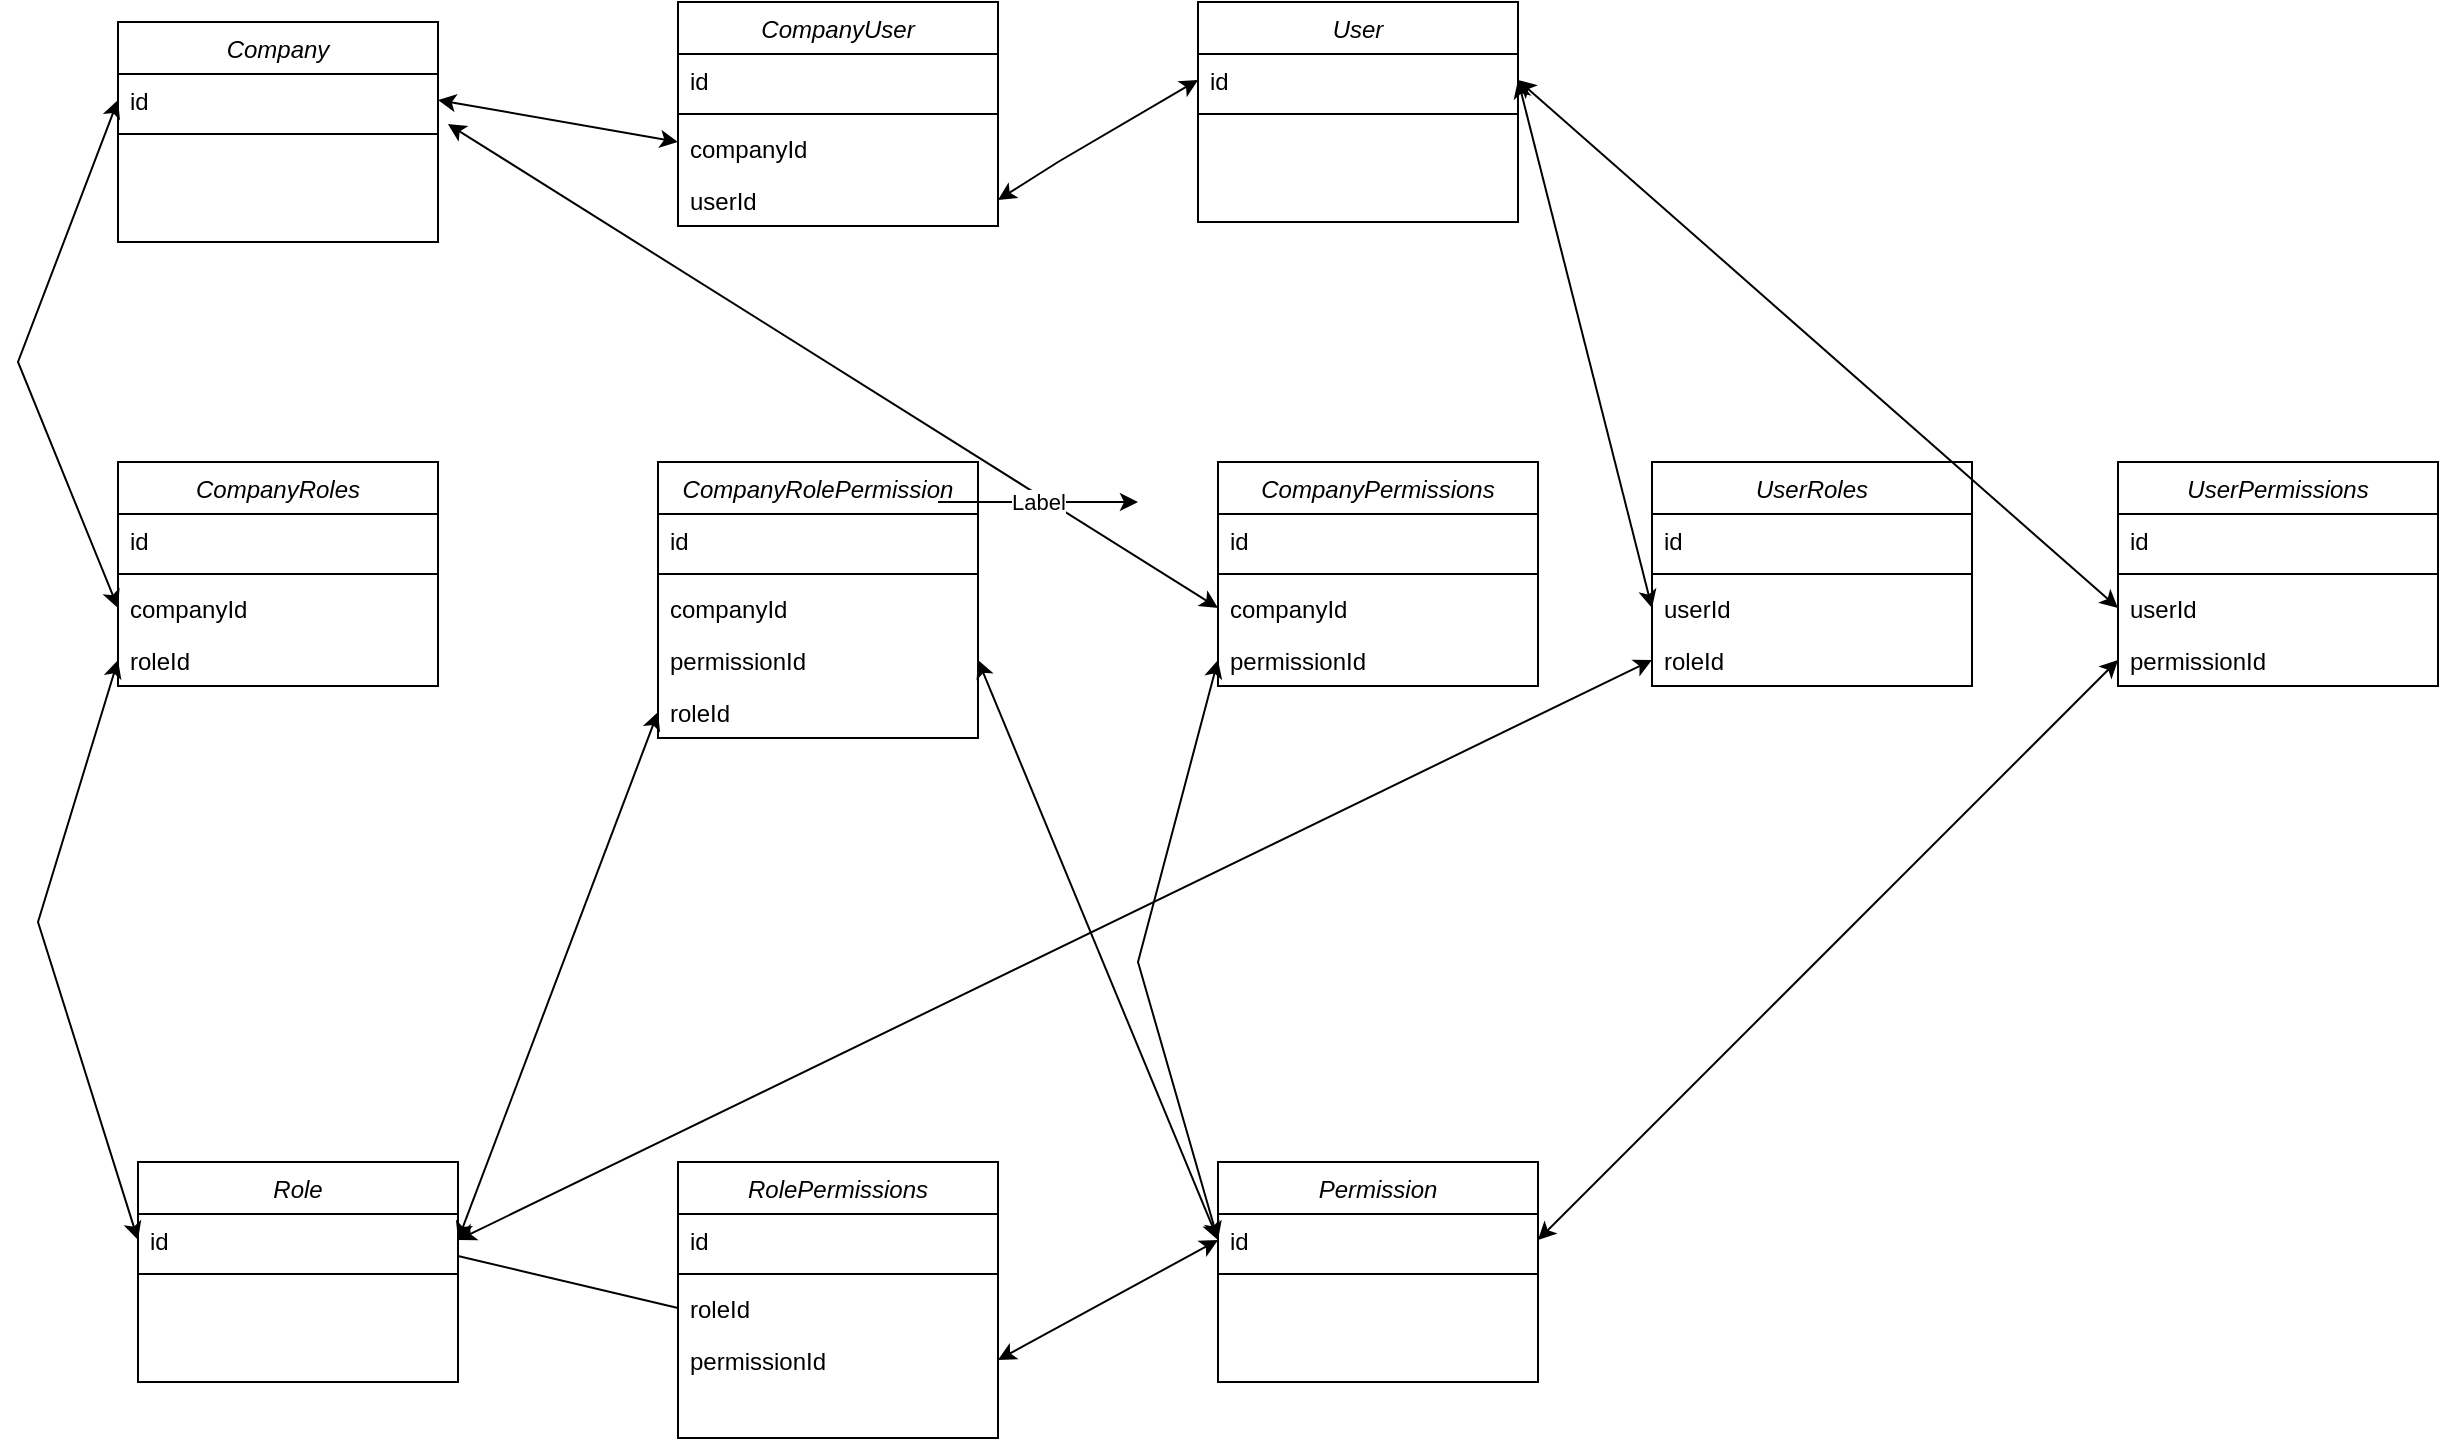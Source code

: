 <mxfile version="20.5.3" type="github">
  <diagram id="C5RBs43oDa-KdzZeNtuy" name="Page-1">
    <mxGraphModel dx="1021" dy="529" grid="1" gridSize="10" guides="1" tooltips="1" connect="1" arrows="1" fold="1" page="1" pageScale="1" pageWidth="827" pageHeight="1169" math="0" shadow="0">
      <root>
        <mxCell id="WIyWlLk6GJQsqaUBKTNV-0" />
        <mxCell id="WIyWlLk6GJQsqaUBKTNV-1" parent="WIyWlLk6GJQsqaUBKTNV-0" />
        <mxCell id="zkfFHV4jXpPFQw0GAbJ--0" value="Company" style="swimlane;fontStyle=2;align=center;verticalAlign=top;childLayout=stackLayout;horizontal=1;startSize=26;horizontalStack=0;resizeParent=1;resizeLast=0;collapsible=1;marginBottom=0;rounded=0;shadow=0;strokeWidth=1;" parent="WIyWlLk6GJQsqaUBKTNV-1" vertex="1">
          <mxGeometry x="60" y="110" width="160" height="110" as="geometry">
            <mxRectangle x="230" y="140" width="160" height="26" as="alternateBounds" />
          </mxGeometry>
        </mxCell>
        <mxCell id="zkfFHV4jXpPFQw0GAbJ--2" value="id" style="text;align=left;verticalAlign=top;spacingLeft=4;spacingRight=4;overflow=hidden;rotatable=0;points=[[0,0.5],[1,0.5]];portConstraint=eastwest;rounded=0;shadow=0;html=0;" parent="zkfFHV4jXpPFQw0GAbJ--0" vertex="1">
          <mxGeometry y="26" width="160" height="26" as="geometry" />
        </mxCell>
        <mxCell id="zkfFHV4jXpPFQw0GAbJ--4" value="" style="line;html=1;strokeWidth=1;align=left;verticalAlign=middle;spacingTop=-1;spacingLeft=3;spacingRight=3;rotatable=0;labelPosition=right;points=[];portConstraint=eastwest;" parent="zkfFHV4jXpPFQw0GAbJ--0" vertex="1">
          <mxGeometry y="52" width="160" height="8" as="geometry" />
        </mxCell>
        <mxCell id="5Kr2BbDcIv7rWiBYHDBr-1" value="User" style="swimlane;fontStyle=2;align=center;verticalAlign=top;childLayout=stackLayout;horizontal=1;startSize=26;horizontalStack=0;resizeParent=1;resizeLast=0;collapsible=1;marginBottom=0;rounded=0;shadow=0;strokeWidth=1;" vertex="1" parent="WIyWlLk6GJQsqaUBKTNV-1">
          <mxGeometry x="600" y="100" width="160" height="110" as="geometry">
            <mxRectangle x="230" y="140" width="160" height="26" as="alternateBounds" />
          </mxGeometry>
        </mxCell>
        <mxCell id="5Kr2BbDcIv7rWiBYHDBr-2" value="id" style="text;align=left;verticalAlign=top;spacingLeft=4;spacingRight=4;overflow=hidden;rotatable=0;points=[[0,0.5],[1,0.5]];portConstraint=eastwest;rounded=0;shadow=0;html=0;" vertex="1" parent="5Kr2BbDcIv7rWiBYHDBr-1">
          <mxGeometry y="26" width="160" height="26" as="geometry" />
        </mxCell>
        <mxCell id="5Kr2BbDcIv7rWiBYHDBr-3" value="" style="line;html=1;strokeWidth=1;align=left;verticalAlign=middle;spacingTop=-1;spacingLeft=3;spacingRight=3;rotatable=0;labelPosition=right;points=[];portConstraint=eastwest;" vertex="1" parent="5Kr2BbDcIv7rWiBYHDBr-1">
          <mxGeometry y="52" width="160" height="8" as="geometry" />
        </mxCell>
        <mxCell id="5Kr2BbDcIv7rWiBYHDBr-4" value="Role" style="swimlane;fontStyle=2;align=center;verticalAlign=top;childLayout=stackLayout;horizontal=1;startSize=26;horizontalStack=0;resizeParent=1;resizeLast=0;collapsible=1;marginBottom=0;rounded=0;shadow=0;strokeWidth=1;" vertex="1" parent="WIyWlLk6GJQsqaUBKTNV-1">
          <mxGeometry x="70" y="680" width="160" height="110" as="geometry">
            <mxRectangle x="230" y="140" width="160" height="26" as="alternateBounds" />
          </mxGeometry>
        </mxCell>
        <mxCell id="5Kr2BbDcIv7rWiBYHDBr-5" value="id" style="text;align=left;verticalAlign=top;spacingLeft=4;spacingRight=4;overflow=hidden;rotatable=0;points=[[0,0.5],[1,0.5]];portConstraint=eastwest;rounded=0;shadow=0;html=0;" vertex="1" parent="5Kr2BbDcIv7rWiBYHDBr-4">
          <mxGeometry y="26" width="160" height="26" as="geometry" />
        </mxCell>
        <mxCell id="5Kr2BbDcIv7rWiBYHDBr-6" value="" style="line;html=1;strokeWidth=1;align=left;verticalAlign=middle;spacingTop=-1;spacingLeft=3;spacingRight=3;rotatable=0;labelPosition=right;points=[];portConstraint=eastwest;" vertex="1" parent="5Kr2BbDcIv7rWiBYHDBr-4">
          <mxGeometry y="52" width="160" height="8" as="geometry" />
        </mxCell>
        <mxCell id="5Kr2BbDcIv7rWiBYHDBr-7" value="Permission" style="swimlane;fontStyle=2;align=center;verticalAlign=top;childLayout=stackLayout;horizontal=1;startSize=26;horizontalStack=0;resizeParent=1;resizeLast=0;collapsible=1;marginBottom=0;rounded=0;shadow=0;strokeWidth=1;" vertex="1" parent="WIyWlLk6GJQsqaUBKTNV-1">
          <mxGeometry x="610" y="680" width="160" height="110" as="geometry">
            <mxRectangle x="230" y="140" width="160" height="26" as="alternateBounds" />
          </mxGeometry>
        </mxCell>
        <mxCell id="5Kr2BbDcIv7rWiBYHDBr-8" value="id" style="text;align=left;verticalAlign=top;spacingLeft=4;spacingRight=4;overflow=hidden;rotatable=0;points=[[0,0.5],[1,0.5]];portConstraint=eastwest;rounded=0;shadow=0;html=0;" vertex="1" parent="5Kr2BbDcIv7rWiBYHDBr-7">
          <mxGeometry y="26" width="160" height="26" as="geometry" />
        </mxCell>
        <mxCell id="5Kr2BbDcIv7rWiBYHDBr-9" value="" style="line;html=1;strokeWidth=1;align=left;verticalAlign=middle;spacingTop=-1;spacingLeft=3;spacingRight=3;rotatable=0;labelPosition=right;points=[];portConstraint=eastwest;" vertex="1" parent="5Kr2BbDcIv7rWiBYHDBr-7">
          <mxGeometry y="52" width="160" height="8" as="geometry" />
        </mxCell>
        <mxCell id="5Kr2BbDcIv7rWiBYHDBr-10" value="RolePermissions" style="swimlane;fontStyle=2;align=center;verticalAlign=top;childLayout=stackLayout;horizontal=1;startSize=26;horizontalStack=0;resizeParent=1;resizeLast=0;collapsible=1;marginBottom=0;rounded=0;shadow=0;strokeWidth=1;" vertex="1" parent="WIyWlLk6GJQsqaUBKTNV-1">
          <mxGeometry x="340" y="680" width="160" height="138" as="geometry">
            <mxRectangle x="230" y="140" width="160" height="26" as="alternateBounds" />
          </mxGeometry>
        </mxCell>
        <mxCell id="5Kr2BbDcIv7rWiBYHDBr-11" value="id" style="text;align=left;verticalAlign=top;spacingLeft=4;spacingRight=4;overflow=hidden;rotatable=0;points=[[0,0.5],[1,0.5]];portConstraint=eastwest;rounded=0;shadow=0;html=0;" vertex="1" parent="5Kr2BbDcIv7rWiBYHDBr-10">
          <mxGeometry y="26" width="160" height="26" as="geometry" />
        </mxCell>
        <mxCell id="5Kr2BbDcIv7rWiBYHDBr-12" value="" style="line;html=1;strokeWidth=1;align=left;verticalAlign=middle;spacingTop=-1;spacingLeft=3;spacingRight=3;rotatable=0;labelPosition=right;points=[];portConstraint=eastwest;" vertex="1" parent="5Kr2BbDcIv7rWiBYHDBr-10">
          <mxGeometry y="52" width="160" height="8" as="geometry" />
        </mxCell>
        <mxCell id="5Kr2BbDcIv7rWiBYHDBr-14" value="roleId" style="text;align=left;verticalAlign=top;spacingLeft=4;spacingRight=4;overflow=hidden;rotatable=0;points=[[0,0.5],[1,0.5]];portConstraint=eastwest;rounded=0;shadow=0;html=0;" vertex="1" parent="5Kr2BbDcIv7rWiBYHDBr-10">
          <mxGeometry y="60" width="160" height="26" as="geometry" />
        </mxCell>
        <mxCell id="5Kr2BbDcIv7rWiBYHDBr-15" value="permissionId" style="text;align=left;verticalAlign=top;spacingLeft=4;spacingRight=4;overflow=hidden;rotatable=0;points=[[0,0.5],[1,0.5]];portConstraint=eastwest;rounded=0;shadow=0;html=0;" vertex="1" parent="5Kr2BbDcIv7rWiBYHDBr-10">
          <mxGeometry y="86" width="160" height="26" as="geometry" />
        </mxCell>
        <mxCell id="5Kr2BbDcIv7rWiBYHDBr-25" value="" style="endArrow=none;html=1;rounded=0;exitX=1;exitY=0.808;exitDx=0;exitDy=0;exitPerimeter=0;entryX=0;entryY=0.5;entryDx=0;entryDy=0;" edge="1" parent="WIyWlLk6GJQsqaUBKTNV-1" source="5Kr2BbDcIv7rWiBYHDBr-5" target="5Kr2BbDcIv7rWiBYHDBr-14">
          <mxGeometry width="50" height="50" relative="1" as="geometry">
            <mxPoint x="390" y="680" as="sourcePoint" />
            <mxPoint x="330" y="720" as="targetPoint" />
          </mxGeometry>
        </mxCell>
        <mxCell id="5Kr2BbDcIv7rWiBYHDBr-26" value="" style="endArrow=classic;startArrow=classic;html=1;rounded=0;entryX=0;entryY=0.5;entryDx=0;entryDy=0;exitX=1;exitY=0.5;exitDx=0;exitDy=0;" edge="1" parent="WIyWlLk6GJQsqaUBKTNV-1" source="5Kr2BbDcIv7rWiBYHDBr-15" target="5Kr2BbDcIv7rWiBYHDBr-8">
          <mxGeometry width="50" height="50" relative="1" as="geometry">
            <mxPoint x="390" y="680" as="sourcePoint" />
            <mxPoint x="440" y="630" as="targetPoint" />
            <Array as="points" />
          </mxGeometry>
        </mxCell>
        <mxCell id="5Kr2BbDcIv7rWiBYHDBr-27" value="CompanyUser" style="swimlane;fontStyle=2;align=center;verticalAlign=top;childLayout=stackLayout;horizontal=1;startSize=26;horizontalStack=0;resizeParent=1;resizeLast=0;collapsible=1;marginBottom=0;rounded=0;shadow=0;strokeWidth=1;" vertex="1" parent="WIyWlLk6GJQsqaUBKTNV-1">
          <mxGeometry x="340" y="100" width="160" height="112" as="geometry">
            <mxRectangle x="230" y="140" width="160" height="26" as="alternateBounds" />
          </mxGeometry>
        </mxCell>
        <mxCell id="5Kr2BbDcIv7rWiBYHDBr-28" value="id" style="text;align=left;verticalAlign=top;spacingLeft=4;spacingRight=4;overflow=hidden;rotatable=0;points=[[0,0.5],[1,0.5]];portConstraint=eastwest;rounded=0;shadow=0;html=0;" vertex="1" parent="5Kr2BbDcIv7rWiBYHDBr-27">
          <mxGeometry y="26" width="160" height="26" as="geometry" />
        </mxCell>
        <mxCell id="5Kr2BbDcIv7rWiBYHDBr-29" value="" style="line;html=1;strokeWidth=1;align=left;verticalAlign=middle;spacingTop=-1;spacingLeft=3;spacingRight=3;rotatable=0;labelPosition=right;points=[];portConstraint=eastwest;" vertex="1" parent="5Kr2BbDcIv7rWiBYHDBr-27">
          <mxGeometry y="52" width="160" height="8" as="geometry" />
        </mxCell>
        <mxCell id="5Kr2BbDcIv7rWiBYHDBr-31" value="companyId" style="text;align=left;verticalAlign=top;spacingLeft=4;spacingRight=4;overflow=hidden;rotatable=0;points=[[0,0.5],[1,0.5]];portConstraint=eastwest;rounded=0;shadow=0;html=0;" vertex="1" parent="5Kr2BbDcIv7rWiBYHDBr-27">
          <mxGeometry y="60" width="160" height="26" as="geometry" />
        </mxCell>
        <mxCell id="5Kr2BbDcIv7rWiBYHDBr-32" value="userId" style="text;align=left;verticalAlign=top;spacingLeft=4;spacingRight=4;overflow=hidden;rotatable=0;points=[[0,0.5],[1,0.5]];portConstraint=eastwest;rounded=0;shadow=0;html=0;" vertex="1" parent="5Kr2BbDcIv7rWiBYHDBr-27">
          <mxGeometry y="86" width="160" height="26" as="geometry" />
        </mxCell>
        <mxCell id="5Kr2BbDcIv7rWiBYHDBr-30" value="" style="endArrow=classic;startArrow=classic;html=1;rounded=0;exitX=1;exitY=0.5;exitDx=0;exitDy=0;" edge="1" parent="WIyWlLk6GJQsqaUBKTNV-1" source="zkfFHV4jXpPFQw0GAbJ--2">
          <mxGeometry width="50" height="50" relative="1" as="geometry">
            <mxPoint x="270" y="150" as="sourcePoint" />
            <mxPoint x="340" y="170" as="targetPoint" />
          </mxGeometry>
        </mxCell>
        <mxCell id="5Kr2BbDcIv7rWiBYHDBr-34" value="" style="endArrow=classic;startArrow=classic;html=1;rounded=0;exitX=1;exitY=0.5;exitDx=0;exitDy=0;entryX=0;entryY=0.5;entryDx=0;entryDy=0;" edge="1" parent="WIyWlLk6GJQsqaUBKTNV-1" source="5Kr2BbDcIv7rWiBYHDBr-32" target="5Kr2BbDcIv7rWiBYHDBr-2">
          <mxGeometry width="50" height="50" relative="1" as="geometry">
            <mxPoint x="390" y="380" as="sourcePoint" />
            <mxPoint x="440" y="330" as="targetPoint" />
            <Array as="points">
              <mxPoint x="530" y="180" />
            </Array>
          </mxGeometry>
        </mxCell>
        <mxCell id="5Kr2BbDcIv7rWiBYHDBr-35" value="CompanyRoles" style="swimlane;fontStyle=2;align=center;verticalAlign=top;childLayout=stackLayout;horizontal=1;startSize=26;horizontalStack=0;resizeParent=1;resizeLast=0;collapsible=1;marginBottom=0;rounded=0;shadow=0;strokeWidth=1;" vertex="1" parent="WIyWlLk6GJQsqaUBKTNV-1">
          <mxGeometry x="60" y="330" width="160" height="112" as="geometry">
            <mxRectangle x="230" y="140" width="160" height="26" as="alternateBounds" />
          </mxGeometry>
        </mxCell>
        <mxCell id="5Kr2BbDcIv7rWiBYHDBr-36" value="id" style="text;align=left;verticalAlign=top;spacingLeft=4;spacingRight=4;overflow=hidden;rotatable=0;points=[[0,0.5],[1,0.5]];portConstraint=eastwest;rounded=0;shadow=0;html=0;" vertex="1" parent="5Kr2BbDcIv7rWiBYHDBr-35">
          <mxGeometry y="26" width="160" height="26" as="geometry" />
        </mxCell>
        <mxCell id="5Kr2BbDcIv7rWiBYHDBr-37" value="" style="line;html=1;strokeWidth=1;align=left;verticalAlign=middle;spacingTop=-1;spacingLeft=3;spacingRight=3;rotatable=0;labelPosition=right;points=[];portConstraint=eastwest;" vertex="1" parent="5Kr2BbDcIv7rWiBYHDBr-35">
          <mxGeometry y="52" width="160" height="8" as="geometry" />
        </mxCell>
        <mxCell id="5Kr2BbDcIv7rWiBYHDBr-38" value="companyId" style="text;align=left;verticalAlign=top;spacingLeft=4;spacingRight=4;overflow=hidden;rotatable=0;points=[[0,0.5],[1,0.5]];portConstraint=eastwest;rounded=0;shadow=0;html=0;" vertex="1" parent="5Kr2BbDcIv7rWiBYHDBr-35">
          <mxGeometry y="60" width="160" height="26" as="geometry" />
        </mxCell>
        <mxCell id="5Kr2BbDcIv7rWiBYHDBr-39" value="roleId" style="text;align=left;verticalAlign=top;spacingLeft=4;spacingRight=4;overflow=hidden;rotatable=0;points=[[0,0.5],[1,0.5]];portConstraint=eastwest;rounded=0;shadow=0;html=0;" vertex="1" parent="5Kr2BbDcIv7rWiBYHDBr-35">
          <mxGeometry y="86" width="160" height="26" as="geometry" />
        </mxCell>
        <mxCell id="5Kr2BbDcIv7rWiBYHDBr-41" value="" style="endArrow=classic;startArrow=classic;html=1;rounded=0;exitX=0;exitY=0.5;exitDx=0;exitDy=0;entryX=0;entryY=0.5;entryDx=0;entryDy=0;" edge="1" parent="WIyWlLk6GJQsqaUBKTNV-1" source="5Kr2BbDcIv7rWiBYHDBr-38" target="zkfFHV4jXpPFQw0GAbJ--2">
          <mxGeometry width="50" height="50" relative="1" as="geometry">
            <mxPoint x="170" y="280" as="sourcePoint" />
            <mxPoint x="50" y="150" as="targetPoint" />
            <Array as="points">
              <mxPoint x="10" y="280" />
            </Array>
          </mxGeometry>
        </mxCell>
        <mxCell id="5Kr2BbDcIv7rWiBYHDBr-44" value="" style="endArrow=classic;startArrow=classic;html=1;rounded=0;entryX=0;entryY=0.5;entryDx=0;entryDy=0;exitX=0;exitY=0.5;exitDx=0;exitDy=0;" edge="1" parent="WIyWlLk6GJQsqaUBKTNV-1" source="5Kr2BbDcIv7rWiBYHDBr-5" target="5Kr2BbDcIv7rWiBYHDBr-39">
          <mxGeometry width="50" height="50" relative="1" as="geometry">
            <mxPoint x="170" y="780" as="sourcePoint" />
            <mxPoint x="220" y="730" as="targetPoint" />
            <Array as="points">
              <mxPoint x="20" y="560" />
            </Array>
          </mxGeometry>
        </mxCell>
        <mxCell id="5Kr2BbDcIv7rWiBYHDBr-45" value="CompanyPermissions" style="swimlane;fontStyle=2;align=center;verticalAlign=top;childLayout=stackLayout;horizontal=1;startSize=26;horizontalStack=0;resizeParent=1;resizeLast=0;collapsible=1;marginBottom=0;rounded=0;shadow=0;strokeWidth=1;" vertex="1" parent="WIyWlLk6GJQsqaUBKTNV-1">
          <mxGeometry x="610" y="330" width="160" height="112" as="geometry">
            <mxRectangle x="230" y="140" width="160" height="26" as="alternateBounds" />
          </mxGeometry>
        </mxCell>
        <mxCell id="5Kr2BbDcIv7rWiBYHDBr-46" value="id" style="text;align=left;verticalAlign=top;spacingLeft=4;spacingRight=4;overflow=hidden;rotatable=0;points=[[0,0.5],[1,0.5]];portConstraint=eastwest;rounded=0;shadow=0;html=0;" vertex="1" parent="5Kr2BbDcIv7rWiBYHDBr-45">
          <mxGeometry y="26" width="160" height="26" as="geometry" />
        </mxCell>
        <mxCell id="5Kr2BbDcIv7rWiBYHDBr-47" value="" style="line;html=1;strokeWidth=1;align=left;verticalAlign=middle;spacingTop=-1;spacingLeft=3;spacingRight=3;rotatable=0;labelPosition=right;points=[];portConstraint=eastwest;" vertex="1" parent="5Kr2BbDcIv7rWiBYHDBr-45">
          <mxGeometry y="52" width="160" height="8" as="geometry" />
        </mxCell>
        <mxCell id="5Kr2BbDcIv7rWiBYHDBr-48" value="companyId" style="text;align=left;verticalAlign=top;spacingLeft=4;spacingRight=4;overflow=hidden;rotatable=0;points=[[0,0.5],[1,0.5]];portConstraint=eastwest;rounded=0;shadow=0;html=0;" vertex="1" parent="5Kr2BbDcIv7rWiBYHDBr-45">
          <mxGeometry y="60" width="160" height="26" as="geometry" />
        </mxCell>
        <mxCell id="5Kr2BbDcIv7rWiBYHDBr-49" value="permissionId" style="text;align=left;verticalAlign=top;spacingLeft=4;spacingRight=4;overflow=hidden;rotatable=0;points=[[0,0.5],[1,0.5]];portConstraint=eastwest;rounded=0;shadow=0;html=0;" vertex="1" parent="5Kr2BbDcIv7rWiBYHDBr-45">
          <mxGeometry y="86" width="160" height="26" as="geometry" />
        </mxCell>
        <mxCell id="5Kr2BbDcIv7rWiBYHDBr-50" value="" style="endArrow=classic;startArrow=classic;html=1;rounded=0;entryX=0;entryY=0.5;entryDx=0;entryDy=0;exitX=1.031;exitY=0.962;exitDx=0;exitDy=0;exitPerimeter=0;" edge="1" parent="WIyWlLk6GJQsqaUBKTNV-1" source="zkfFHV4jXpPFQw0GAbJ--2" target="5Kr2BbDcIv7rWiBYHDBr-48">
          <mxGeometry width="50" height="50" relative="1" as="geometry">
            <mxPoint x="410" y="280" as="sourcePoint" />
            <mxPoint x="460" y="230" as="targetPoint" />
          </mxGeometry>
        </mxCell>
        <mxCell id="5Kr2BbDcIv7rWiBYHDBr-51" value="" style="endArrow=classic;startArrow=classic;html=1;rounded=0;entryX=0;entryY=0.5;entryDx=0;entryDy=0;exitX=0;exitY=0.5;exitDx=0;exitDy=0;" edge="1" parent="WIyWlLk6GJQsqaUBKTNV-1" source="5Kr2BbDcIv7rWiBYHDBr-8" target="5Kr2BbDcIv7rWiBYHDBr-49">
          <mxGeometry width="50" height="50" relative="1" as="geometry">
            <mxPoint x="410" y="480" as="sourcePoint" />
            <mxPoint x="460" y="430" as="targetPoint" />
            <Array as="points">
              <mxPoint x="570" y="580" />
            </Array>
          </mxGeometry>
        </mxCell>
        <mxCell id="5Kr2BbDcIv7rWiBYHDBr-52" value="CompanyRolePermission" style="swimlane;fontStyle=2;align=center;verticalAlign=top;childLayout=stackLayout;horizontal=1;startSize=26;horizontalStack=0;resizeParent=1;resizeLast=0;collapsible=1;marginBottom=0;rounded=0;shadow=0;strokeWidth=1;" vertex="1" parent="WIyWlLk6GJQsqaUBKTNV-1">
          <mxGeometry x="330" y="330" width="160" height="138" as="geometry">
            <mxRectangle x="230" y="140" width="160" height="26" as="alternateBounds" />
          </mxGeometry>
        </mxCell>
        <mxCell id="5Kr2BbDcIv7rWiBYHDBr-53" value="id" style="text;align=left;verticalAlign=top;spacingLeft=4;spacingRight=4;overflow=hidden;rotatable=0;points=[[0,0.5],[1,0.5]];portConstraint=eastwest;rounded=0;shadow=0;html=0;" vertex="1" parent="5Kr2BbDcIv7rWiBYHDBr-52">
          <mxGeometry y="26" width="160" height="26" as="geometry" />
        </mxCell>
        <mxCell id="5Kr2BbDcIv7rWiBYHDBr-54" value="" style="line;html=1;strokeWidth=1;align=left;verticalAlign=middle;spacingTop=-1;spacingLeft=3;spacingRight=3;rotatable=0;labelPosition=right;points=[];portConstraint=eastwest;" vertex="1" parent="5Kr2BbDcIv7rWiBYHDBr-52">
          <mxGeometry y="52" width="160" height="8" as="geometry" />
        </mxCell>
        <mxCell id="5Kr2BbDcIv7rWiBYHDBr-55" value="companyId" style="text;align=left;verticalAlign=top;spacingLeft=4;spacingRight=4;overflow=hidden;rotatable=0;points=[[0,0.5],[1,0.5]];portConstraint=eastwest;rounded=0;shadow=0;html=0;" vertex="1" parent="5Kr2BbDcIv7rWiBYHDBr-52">
          <mxGeometry y="60" width="160" height="26" as="geometry" />
        </mxCell>
        <mxCell id="5Kr2BbDcIv7rWiBYHDBr-56" value="permissionId" style="text;align=left;verticalAlign=top;spacingLeft=4;spacingRight=4;overflow=hidden;rotatable=0;points=[[0,0.5],[1,0.5]];portConstraint=eastwest;rounded=0;shadow=0;html=0;" vertex="1" parent="5Kr2BbDcIv7rWiBYHDBr-52">
          <mxGeometry y="86" width="160" height="26" as="geometry" />
        </mxCell>
        <mxCell id="5Kr2BbDcIv7rWiBYHDBr-57" value="roleId" style="text;align=left;verticalAlign=top;spacingLeft=4;spacingRight=4;overflow=hidden;rotatable=0;points=[[0,0.5],[1,0.5]];portConstraint=eastwest;rounded=0;shadow=0;html=0;" vertex="1" parent="5Kr2BbDcIv7rWiBYHDBr-52">
          <mxGeometry y="112" width="160" height="26" as="geometry" />
        </mxCell>
        <mxCell id="5Kr2BbDcIv7rWiBYHDBr-58" value="" style="endArrow=classic;startArrow=classic;html=1;rounded=0;entryX=1;entryY=0.5;entryDx=0;entryDy=0;exitX=0;exitY=0.5;exitDx=0;exitDy=0;" edge="1" parent="WIyWlLk6GJQsqaUBKTNV-1" source="5Kr2BbDcIv7rWiBYHDBr-8" target="5Kr2BbDcIv7rWiBYHDBr-56">
          <mxGeometry width="50" height="50" relative="1" as="geometry">
            <mxPoint x="410" y="510" as="sourcePoint" />
            <mxPoint x="460" y="460" as="targetPoint" />
          </mxGeometry>
        </mxCell>
        <mxCell id="5Kr2BbDcIv7rWiBYHDBr-59" value="" style="endArrow=classic;startArrow=classic;html=1;rounded=0;exitX=1;exitY=0.5;exitDx=0;exitDy=0;entryX=0;entryY=0.5;entryDx=0;entryDy=0;" edge="1" parent="WIyWlLk6GJQsqaUBKTNV-1" source="5Kr2BbDcIv7rWiBYHDBr-5" target="5Kr2BbDcIv7rWiBYHDBr-57">
          <mxGeometry width="50" height="50" relative="1" as="geometry">
            <mxPoint x="410" y="610" as="sourcePoint" />
            <mxPoint x="460" y="560" as="targetPoint" />
          </mxGeometry>
        </mxCell>
        <mxCell id="5Kr2BbDcIv7rWiBYHDBr-60" value="UserRoles" style="swimlane;fontStyle=2;align=center;verticalAlign=top;childLayout=stackLayout;horizontal=1;startSize=26;horizontalStack=0;resizeParent=1;resizeLast=0;collapsible=1;marginBottom=0;rounded=0;shadow=0;strokeWidth=1;" vertex="1" parent="WIyWlLk6GJQsqaUBKTNV-1">
          <mxGeometry x="827" y="330" width="160" height="112" as="geometry">
            <mxRectangle x="230" y="140" width="160" height="26" as="alternateBounds" />
          </mxGeometry>
        </mxCell>
        <mxCell id="5Kr2BbDcIv7rWiBYHDBr-61" value="id" style="text;align=left;verticalAlign=top;spacingLeft=4;spacingRight=4;overflow=hidden;rotatable=0;points=[[0,0.5],[1,0.5]];portConstraint=eastwest;rounded=0;shadow=0;html=0;" vertex="1" parent="5Kr2BbDcIv7rWiBYHDBr-60">
          <mxGeometry y="26" width="160" height="26" as="geometry" />
        </mxCell>
        <mxCell id="5Kr2BbDcIv7rWiBYHDBr-62" value="" style="line;html=1;strokeWidth=1;align=left;verticalAlign=middle;spacingTop=-1;spacingLeft=3;spacingRight=3;rotatable=0;labelPosition=right;points=[];portConstraint=eastwest;" vertex="1" parent="5Kr2BbDcIv7rWiBYHDBr-60">
          <mxGeometry y="52" width="160" height="8" as="geometry" />
        </mxCell>
        <mxCell id="5Kr2BbDcIv7rWiBYHDBr-63" value="userId" style="text;align=left;verticalAlign=top;spacingLeft=4;spacingRight=4;overflow=hidden;rotatable=0;points=[[0,0.5],[1,0.5]];portConstraint=eastwest;rounded=0;shadow=0;html=0;" vertex="1" parent="5Kr2BbDcIv7rWiBYHDBr-60">
          <mxGeometry y="60" width="160" height="26" as="geometry" />
        </mxCell>
        <mxCell id="5Kr2BbDcIv7rWiBYHDBr-64" value="roleId" style="text;align=left;verticalAlign=top;spacingLeft=4;spacingRight=4;overflow=hidden;rotatable=0;points=[[0,0.5],[1,0.5]];portConstraint=eastwest;rounded=0;shadow=0;html=0;" vertex="1" parent="5Kr2BbDcIv7rWiBYHDBr-60">
          <mxGeometry y="86" width="160" height="26" as="geometry" />
        </mxCell>
        <mxCell id="5Kr2BbDcIv7rWiBYHDBr-65" value="UserPermissions" style="swimlane;fontStyle=2;align=center;verticalAlign=top;childLayout=stackLayout;horizontal=1;startSize=26;horizontalStack=0;resizeParent=1;resizeLast=0;collapsible=1;marginBottom=0;rounded=0;shadow=0;strokeWidth=1;" vertex="1" parent="WIyWlLk6GJQsqaUBKTNV-1">
          <mxGeometry x="1060" y="330" width="160" height="112" as="geometry">
            <mxRectangle x="230" y="140" width="160" height="26" as="alternateBounds" />
          </mxGeometry>
        </mxCell>
        <mxCell id="5Kr2BbDcIv7rWiBYHDBr-66" value="id" style="text;align=left;verticalAlign=top;spacingLeft=4;spacingRight=4;overflow=hidden;rotatable=0;points=[[0,0.5],[1,0.5]];portConstraint=eastwest;rounded=0;shadow=0;html=0;" vertex="1" parent="5Kr2BbDcIv7rWiBYHDBr-65">
          <mxGeometry y="26" width="160" height="26" as="geometry" />
        </mxCell>
        <mxCell id="5Kr2BbDcIv7rWiBYHDBr-67" value="" style="line;html=1;strokeWidth=1;align=left;verticalAlign=middle;spacingTop=-1;spacingLeft=3;spacingRight=3;rotatable=0;labelPosition=right;points=[];portConstraint=eastwest;" vertex="1" parent="5Kr2BbDcIv7rWiBYHDBr-65">
          <mxGeometry y="52" width="160" height="8" as="geometry" />
        </mxCell>
        <mxCell id="5Kr2BbDcIv7rWiBYHDBr-68" value="userId" style="text;align=left;verticalAlign=top;spacingLeft=4;spacingRight=4;overflow=hidden;rotatable=0;points=[[0,0.5],[1,0.5]];portConstraint=eastwest;rounded=0;shadow=0;html=0;" vertex="1" parent="5Kr2BbDcIv7rWiBYHDBr-65">
          <mxGeometry y="60" width="160" height="26" as="geometry" />
        </mxCell>
        <mxCell id="5Kr2BbDcIv7rWiBYHDBr-69" value="permissionId" style="text;align=left;verticalAlign=top;spacingLeft=4;spacingRight=4;overflow=hidden;rotatable=0;points=[[0,0.5],[1,0.5]];portConstraint=eastwest;rounded=0;shadow=0;html=0;" vertex="1" parent="5Kr2BbDcIv7rWiBYHDBr-65">
          <mxGeometry y="86" width="160" height="26" as="geometry" />
        </mxCell>
        <mxCell id="5Kr2BbDcIv7rWiBYHDBr-70" value="" style="endArrow=classic;startArrow=classic;html=1;rounded=0;entryX=1;entryY=0.5;entryDx=0;entryDy=0;exitX=0;exitY=0.5;exitDx=0;exitDy=0;" edge="1" parent="WIyWlLk6GJQsqaUBKTNV-1" source="5Kr2BbDcIv7rWiBYHDBr-63" target="5Kr2BbDcIv7rWiBYHDBr-2">
          <mxGeometry width="50" height="50" relative="1" as="geometry">
            <mxPoint x="880" y="310" as="sourcePoint" />
            <mxPoint x="930" y="260" as="targetPoint" />
          </mxGeometry>
        </mxCell>
        <mxCell id="5Kr2BbDcIv7rWiBYHDBr-71" value="" style="endArrow=classic;startArrow=classic;html=1;rounded=0;exitX=0;exitY=0.5;exitDx=0;exitDy=0;entryX=1;entryY=0.5;entryDx=0;entryDy=0;" edge="1" parent="WIyWlLk6GJQsqaUBKTNV-1" source="5Kr2BbDcIv7rWiBYHDBr-68" target="5Kr2BbDcIv7rWiBYHDBr-2">
          <mxGeometry width="50" height="50" relative="1" as="geometry">
            <mxPoint x="880" y="310" as="sourcePoint" />
            <mxPoint x="930" y="260" as="targetPoint" />
          </mxGeometry>
        </mxCell>
        <mxCell id="5Kr2BbDcIv7rWiBYHDBr-72" value="" style="endArrow=classic;startArrow=classic;html=1;rounded=0;entryX=0;entryY=0.5;entryDx=0;entryDy=0;exitX=1;exitY=0.5;exitDx=0;exitDy=0;" edge="1" parent="WIyWlLk6GJQsqaUBKTNV-1" source="5Kr2BbDcIv7rWiBYHDBr-5" target="5Kr2BbDcIv7rWiBYHDBr-64">
          <mxGeometry width="50" height="50" relative="1" as="geometry">
            <mxPoint x="880" y="510" as="sourcePoint" />
            <mxPoint x="930" y="460" as="targetPoint" />
          </mxGeometry>
        </mxCell>
        <mxCell id="5Kr2BbDcIv7rWiBYHDBr-73" value="" style="endArrow=classic;startArrow=classic;html=1;rounded=0;entryX=0;entryY=0.5;entryDx=0;entryDy=0;exitX=1;exitY=0.5;exitDx=0;exitDy=0;" edge="1" parent="WIyWlLk6GJQsqaUBKTNV-1" source="5Kr2BbDcIv7rWiBYHDBr-8" target="5Kr2BbDcIv7rWiBYHDBr-69">
          <mxGeometry width="50" height="50" relative="1" as="geometry">
            <mxPoint x="730" y="510" as="sourcePoint" />
            <mxPoint x="780" y="460" as="targetPoint" />
          </mxGeometry>
        </mxCell>
        <mxCell id="5Kr2BbDcIv7rWiBYHDBr-77" value="" style="endArrow=classic;html=1;rounded=0;" edge="1" parent="WIyWlLk6GJQsqaUBKTNV-1">
          <mxGeometry relative="1" as="geometry">
            <mxPoint x="470" y="350" as="sourcePoint" />
            <mxPoint x="570" y="350" as="targetPoint" />
          </mxGeometry>
        </mxCell>
        <mxCell id="5Kr2BbDcIv7rWiBYHDBr-78" value="Label" style="edgeLabel;resizable=0;html=1;align=center;verticalAlign=middle;" connectable="0" vertex="1" parent="5Kr2BbDcIv7rWiBYHDBr-77">
          <mxGeometry relative="1" as="geometry" />
        </mxCell>
      </root>
    </mxGraphModel>
  </diagram>
</mxfile>
